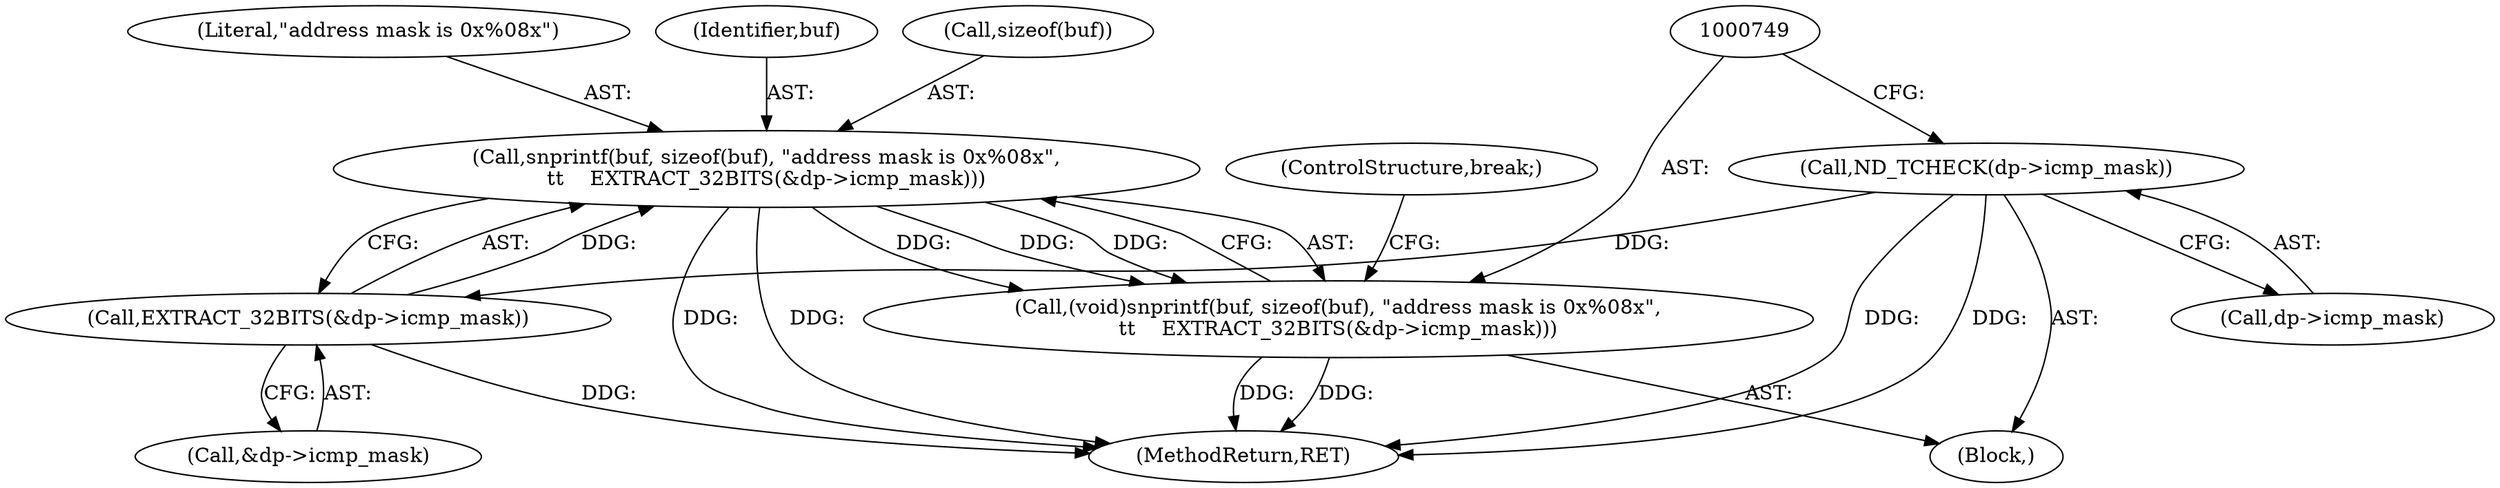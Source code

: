 digraph "0_tcpdump_1a1bce0526a77b62e41531b00f8bb5e21fd4f3a3@API" {
"1000750" [label="(Call,snprintf(buf, sizeof(buf), \"address mask is 0x%08x\",\n\t\t    EXTRACT_32BITS(&dp->icmp_mask)))"];
"1000755" [label="(Call,EXTRACT_32BITS(&dp->icmp_mask))"];
"1000744" [label="(Call,ND_TCHECK(dp->icmp_mask))"];
"1000748" [label="(Call,(void)snprintf(buf, sizeof(buf), \"address mask is 0x%08x\",\n\t\t    EXTRACT_32BITS(&dp->icmp_mask)))"];
"1000750" [label="(Call,snprintf(buf, sizeof(buf), \"address mask is 0x%08x\",\n\t\t    EXTRACT_32BITS(&dp->icmp_mask)))"];
"1000756" [label="(Call,&dp->icmp_mask)"];
"1000744" [label="(Call,ND_TCHECK(dp->icmp_mask))"];
"1000751" [label="(Identifier,buf)"];
"1000752" [label="(Call,sizeof(buf))"];
"1000162" [label="(Block,)"];
"1001279" [label="(MethodReturn,RET)"];
"1000755" [label="(Call,EXTRACT_32BITS(&dp->icmp_mask))"];
"1000745" [label="(Call,dp->icmp_mask)"];
"1000760" [label="(ControlStructure,break;)"];
"1000754" [label="(Literal,\"address mask is 0x%08x\")"];
"1000748" [label="(Call,(void)snprintf(buf, sizeof(buf), \"address mask is 0x%08x\",\n\t\t    EXTRACT_32BITS(&dp->icmp_mask)))"];
"1000750" -> "1000748"  [label="AST: "];
"1000750" -> "1000755"  [label="CFG: "];
"1000751" -> "1000750"  [label="AST: "];
"1000752" -> "1000750"  [label="AST: "];
"1000754" -> "1000750"  [label="AST: "];
"1000755" -> "1000750"  [label="AST: "];
"1000748" -> "1000750"  [label="CFG: "];
"1000750" -> "1001279"  [label="DDG: "];
"1000750" -> "1001279"  [label="DDG: "];
"1000750" -> "1000748"  [label="DDG: "];
"1000750" -> "1000748"  [label="DDG: "];
"1000750" -> "1000748"  [label="DDG: "];
"1000755" -> "1000750"  [label="DDG: "];
"1000755" -> "1000756"  [label="CFG: "];
"1000756" -> "1000755"  [label="AST: "];
"1000755" -> "1001279"  [label="DDG: "];
"1000744" -> "1000755"  [label="DDG: "];
"1000744" -> "1000162"  [label="AST: "];
"1000744" -> "1000745"  [label="CFG: "];
"1000745" -> "1000744"  [label="AST: "];
"1000749" -> "1000744"  [label="CFG: "];
"1000744" -> "1001279"  [label="DDG: "];
"1000744" -> "1001279"  [label="DDG: "];
"1000748" -> "1000162"  [label="AST: "];
"1000749" -> "1000748"  [label="AST: "];
"1000760" -> "1000748"  [label="CFG: "];
"1000748" -> "1001279"  [label="DDG: "];
"1000748" -> "1001279"  [label="DDG: "];
}
